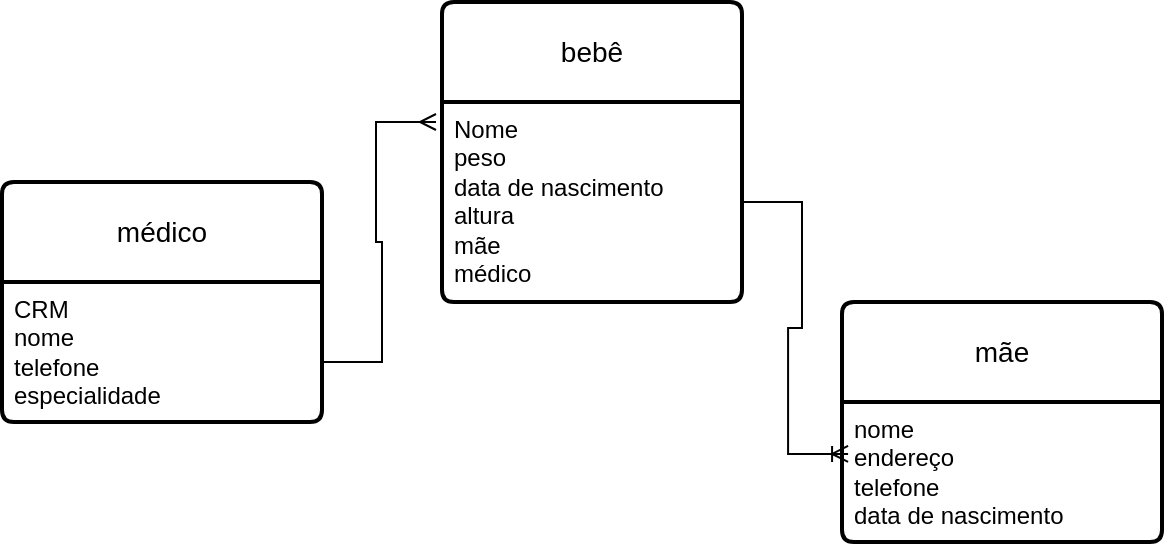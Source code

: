 <mxfile version="22.0.6" type="github">
  <diagram name="Página-1" id="GX35o2Giz46ow_KEGeGn">
    <mxGraphModel dx="1434" dy="1887" grid="1" gridSize="10" guides="1" tooltips="1" connect="1" arrows="1" fold="1" page="1" pageScale="1" pageWidth="827" pageHeight="1169" math="0" shadow="0">
      <root>
        <mxCell id="0" />
        <mxCell id="1" parent="0" />
        <mxCell id="yYLAeSSYPrPoMOqdj-fb-4" value="médico" style="swimlane;childLayout=stackLayout;horizontal=1;startSize=50;horizontalStack=0;rounded=1;fontSize=14;fontStyle=0;strokeWidth=2;resizeParent=0;resizeLast=1;shadow=0;dashed=0;align=center;arcSize=4;whiteSpace=wrap;html=1;" parent="1" vertex="1">
          <mxGeometry x="50" y="90" width="160" height="120" as="geometry" />
        </mxCell>
        <mxCell id="yYLAeSSYPrPoMOqdj-fb-5" value="&lt;div&gt;CRM&lt;/div&gt;&lt;div&gt;nome&lt;/div&gt;&lt;div&gt;telefone&lt;/div&gt;&lt;div&gt;especialidade&lt;br&gt;&lt;/div&gt;" style="align=left;strokeColor=none;fillColor=none;spacingLeft=4;fontSize=12;verticalAlign=top;resizable=0;rotatable=0;part=1;html=1;" parent="yYLAeSSYPrPoMOqdj-fb-4" vertex="1">
          <mxGeometry y="50" width="160" height="70" as="geometry" />
        </mxCell>
        <mxCell id="yYLAeSSYPrPoMOqdj-fb-6" value="mãe" style="swimlane;childLayout=stackLayout;horizontal=1;startSize=50;horizontalStack=0;rounded=1;fontSize=14;fontStyle=0;strokeWidth=2;resizeParent=0;resizeLast=1;shadow=0;dashed=0;align=center;arcSize=4;whiteSpace=wrap;html=1;" parent="1" vertex="1">
          <mxGeometry x="470" y="150" width="160" height="120" as="geometry" />
        </mxCell>
        <mxCell id="yYLAeSSYPrPoMOqdj-fb-7" value="&lt;div&gt;nome &lt;br&gt;&lt;/div&gt;&lt;div&gt;endereço&lt;/div&gt;&lt;div&gt;telefone &lt;br&gt;&lt;/div&gt;&lt;div&gt;data de nascimento&lt;br&gt;&lt;/div&gt;" style="align=left;strokeColor=none;fillColor=none;spacingLeft=4;fontSize=12;verticalAlign=top;resizable=0;rotatable=0;part=1;html=1;" parent="yYLAeSSYPrPoMOqdj-fb-6" vertex="1">
          <mxGeometry y="50" width="160" height="70" as="geometry" />
        </mxCell>
        <mxCell id="yYLAeSSYPrPoMOqdj-fb-8" value="bebê" style="swimlane;childLayout=stackLayout;horizontal=1;startSize=50;horizontalStack=0;rounded=1;fontSize=14;fontStyle=0;strokeWidth=2;resizeParent=0;resizeLast=1;shadow=0;dashed=0;align=center;arcSize=4;whiteSpace=wrap;html=1;" parent="1" vertex="1">
          <mxGeometry x="270" width="150" height="150" as="geometry" />
        </mxCell>
        <mxCell id="yYLAeSSYPrPoMOqdj-fb-9" value="&lt;div&gt;Nome&lt;/div&gt;&lt;div&gt;peso&lt;/div&gt;&lt;div&gt;data de nascimento&lt;/div&gt;&lt;div&gt;altura&lt;/div&gt;&lt;div&gt;mãe&lt;/div&gt;&lt;div&gt;médico&lt;br&gt;&lt;/div&gt;&lt;div&gt;&lt;br&gt;&lt;/div&gt;" style="align=left;strokeColor=none;fillColor=none;spacingLeft=4;fontSize=12;verticalAlign=top;resizable=0;rotatable=0;part=1;html=1;" parent="yYLAeSSYPrPoMOqdj-fb-8" vertex="1">
          <mxGeometry y="50" width="150" height="100" as="geometry" />
        </mxCell>
        <mxCell id="Q9C76DyxPB9hhA1rM4ws-5" value="" style="edgeStyle=entityRelationEdgeStyle;fontSize=12;html=1;endArrow=ERmany;rounded=0;entryX=-0.02;entryY=0.1;entryDx=0;entryDy=0;entryPerimeter=0;exitX=1;exitY=0.75;exitDx=0;exitDy=0;" edge="1" parent="1" source="yYLAeSSYPrPoMOqdj-fb-4" target="yYLAeSSYPrPoMOqdj-fb-9">
          <mxGeometry width="100" height="100" relative="1" as="geometry">
            <mxPoint x="200" y="170" as="sourcePoint" />
            <mxPoint x="300" y="70" as="targetPoint" />
          </mxGeometry>
        </mxCell>
        <mxCell id="Q9C76DyxPB9hhA1rM4ws-6" value="" style="edgeStyle=entityRelationEdgeStyle;fontSize=12;html=1;endArrow=ERoneToMany;rounded=0;entryX=0.019;entryY=0.371;entryDx=0;entryDy=0;exitX=1;exitY=0.5;exitDx=0;exitDy=0;entryPerimeter=0;" edge="1" parent="1" source="yYLAeSSYPrPoMOqdj-fb-9" target="yYLAeSSYPrPoMOqdj-fb-7">
          <mxGeometry width="100" height="100" relative="1" as="geometry">
            <mxPoint x="360" y="200" as="sourcePoint" />
            <mxPoint x="460" y="100" as="targetPoint" />
          </mxGeometry>
        </mxCell>
      </root>
    </mxGraphModel>
  </diagram>
</mxfile>
